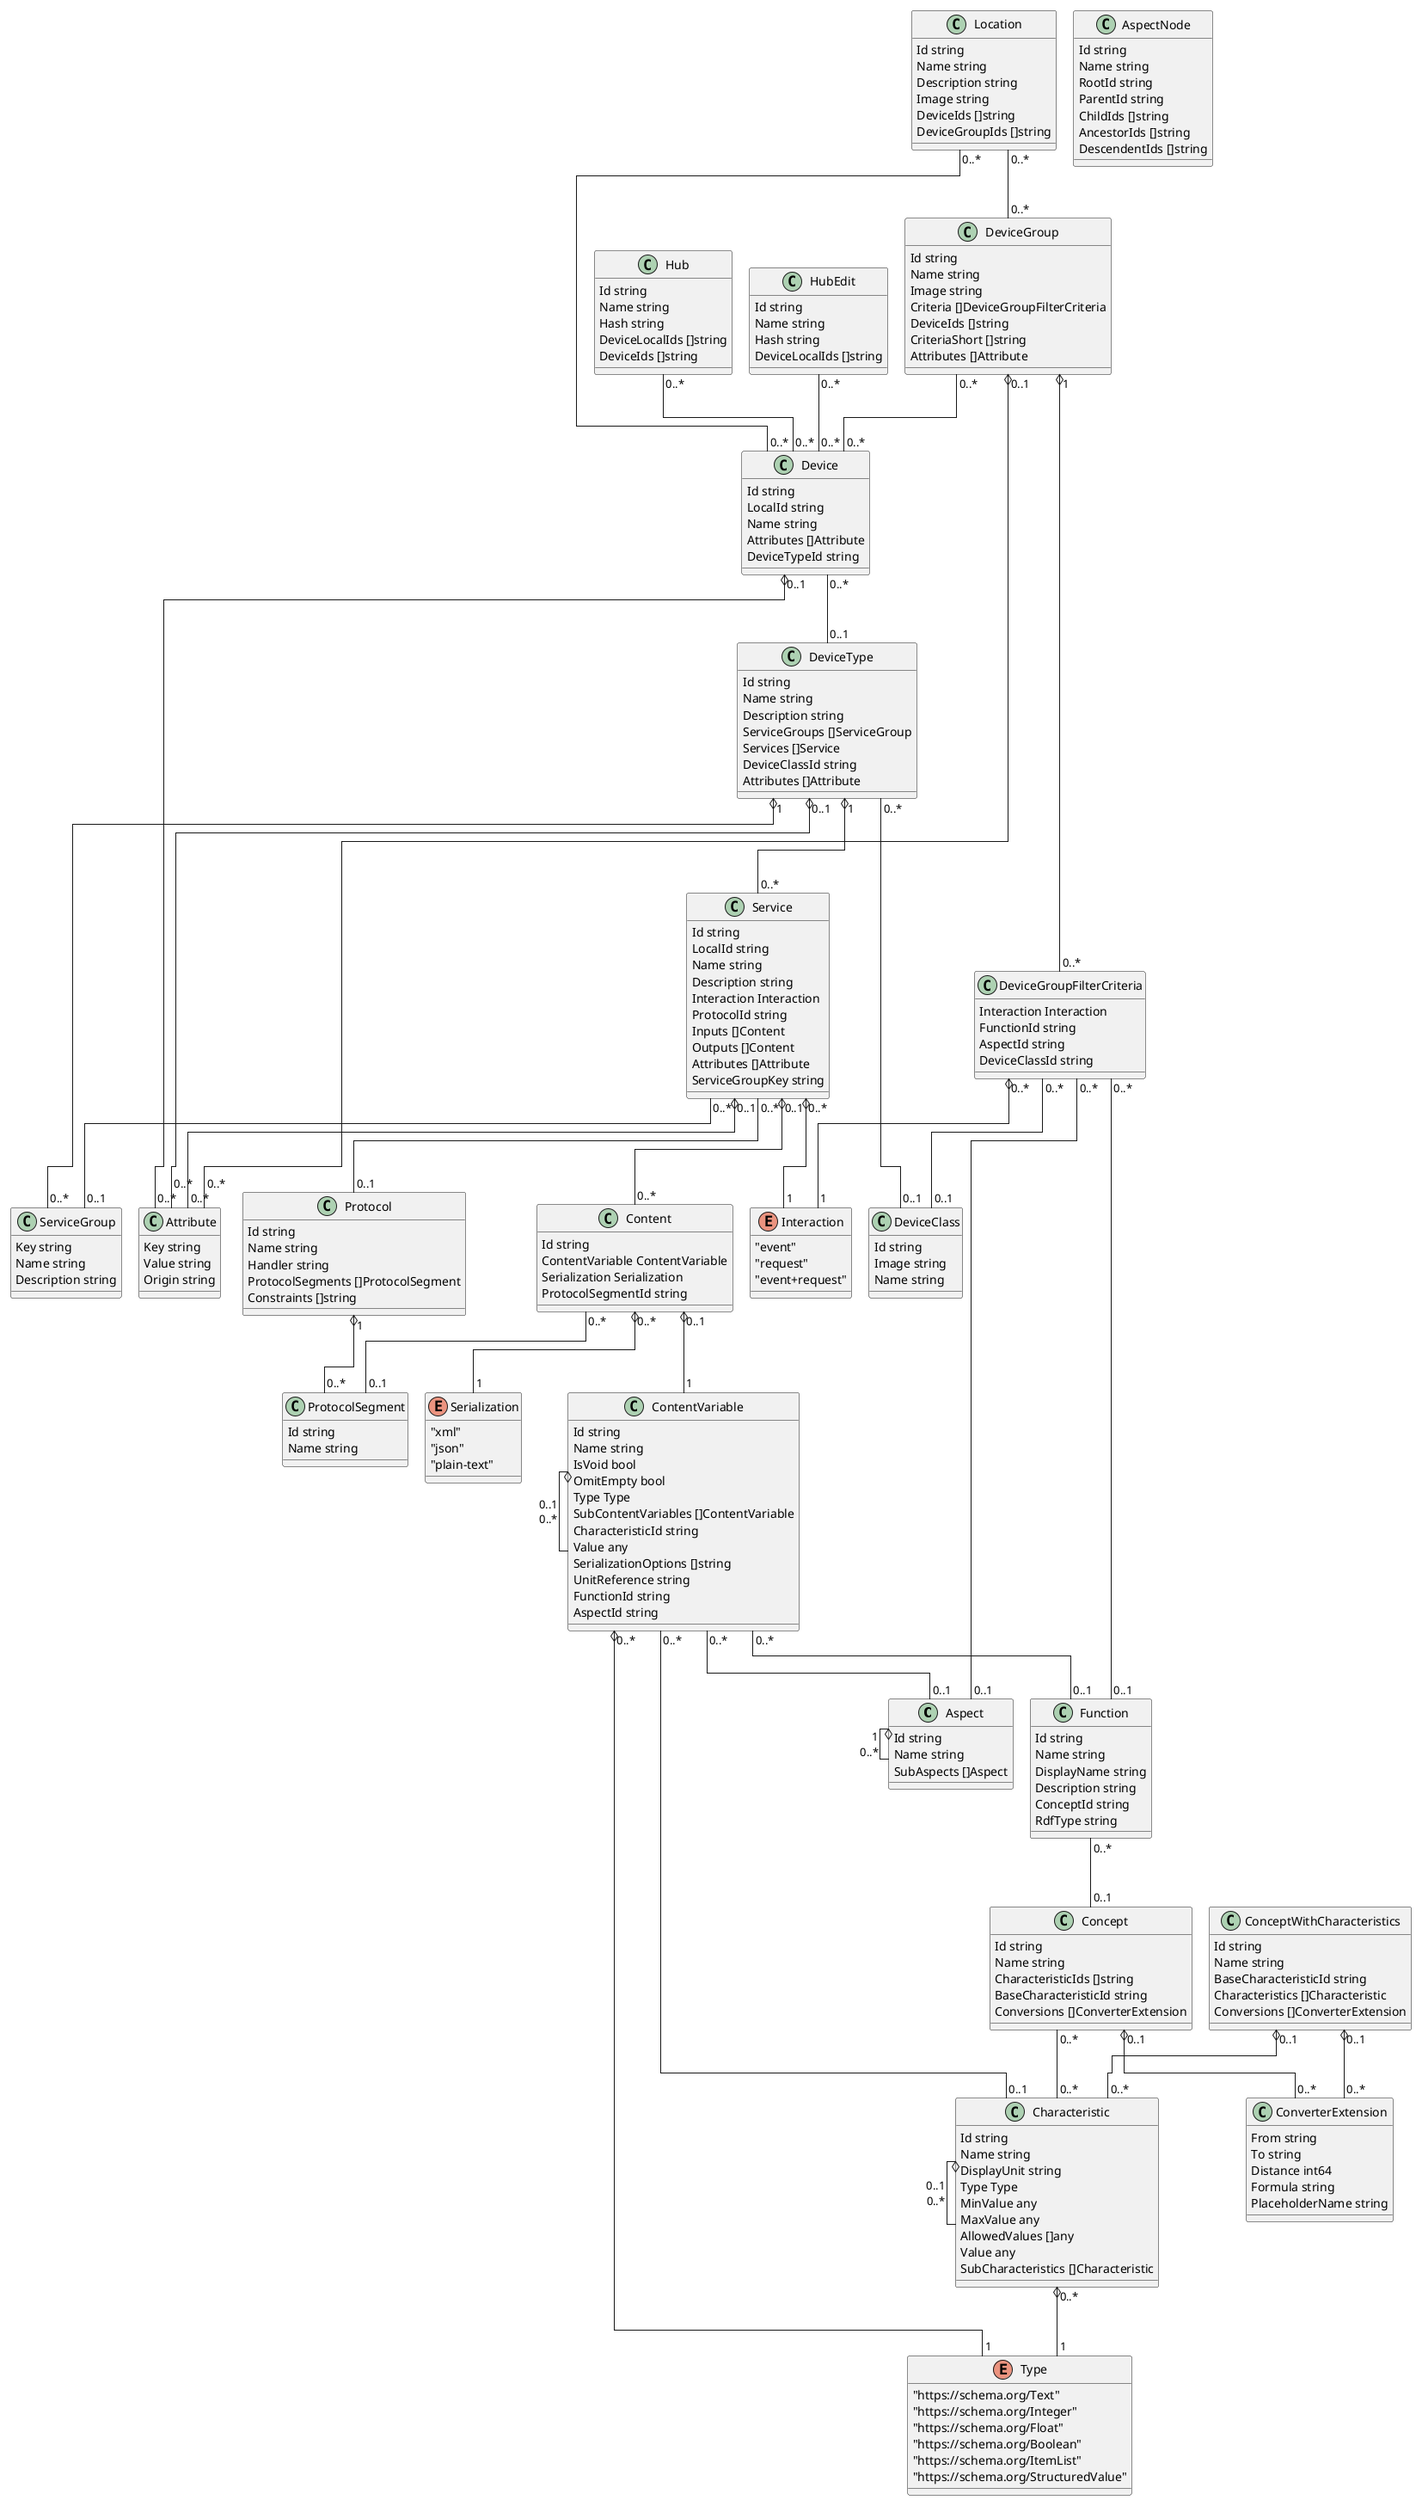 @startuml
!pragma layout elk


class Aspect {
Id string
Name string
SubAspects []Aspect
}
Aspect "1" o- "0..*" Aspect


class AspectNode {
Id string
Name string
RootId string
ParentId string
ChildIds []string
AncestorIds []string
DescendentIds []string
}



class Attribute {
Key string
Value string
Origin string
}



class Characteristic {
Id string
Name string
DisplayUnit string
Type Type
MinValue any
MaxValue any
AllowedValues []any
Value any
SubCharacteristics []Characteristic
}
Characteristic "0..1" o- "0..*" Characteristic
Characteristic "0..*" o- "1" Type


class Concept {
Id string
Name string
CharacteristicIds []string
BaseCharacteristicId string
Conversions []ConverterExtension
}
Concept "0..1" o- "0..*" ConverterExtension
Concept "0..*" - "0..*" Characteristic

class ConceptWithCharacteristics {
Id string
Name string
BaseCharacteristicId string
Characteristics []Characteristic
Conversions []ConverterExtension
}
ConceptWithCharacteristics "0..1" o- "0..*" Characteristic
ConceptWithCharacteristics "0..1" o- "0..*" ConverterExtension


class Content {
Id string
ContentVariable ContentVariable
Serialization Serialization
ProtocolSegmentId string
}
Content "0..1" o- "1" ContentVariable
Content "0..*" o- "1" Serialization
Content "0..*" - "0..1" ProtocolSegment

class ContentVariable {
Id string
Name string
IsVoid bool
OmitEmpty bool
Type Type
SubContentVariables []ContentVariable
CharacteristicId string
Value any
SerializationOptions []string
UnitReference string
FunctionId string
AspectId string
}
ContentVariable "0..1" o- "0..*" ContentVariable
ContentVariable "0..*" o- "1" Type
ContentVariable "0..*" - "0..1" Aspect
ContentVariable "0..*" - "0..1" Characteristic
ContentVariable "0..*" - "0..1" Function

class ConverterExtension {
From string
To string
Distance int64
Formula string
PlaceholderName string
}



class Device {
Id string
LocalId string
Name string
Attributes []Attribute
DeviceTypeId string
}
Device "0..1" o- "0..*" Attribute
Device "0..*" - "0..1" DeviceType

class DeviceClass {
Id string
Image string
Name string
}



class DeviceGroup {
Id string
Name string
Image string
Criteria []DeviceGroupFilterCriteria
DeviceIds []string
CriteriaShort []string
Attributes []Attribute
}
DeviceGroup "0..1" o- "0..*" Attribute
DeviceGroup "1" o- "0..*" DeviceGroupFilterCriteria
DeviceGroup "0..*" - "0..*" Device

class DeviceGroupFilterCriteria {
Interaction Interaction
FunctionId string
AspectId string
DeviceClassId string
}
DeviceGroupFilterCriteria "0..*" o- "1" Interaction
DeviceGroupFilterCriteria "0..*" - "0..1" Aspect
DeviceGroupFilterCriteria "0..*" - "0..1" DeviceClass
DeviceGroupFilterCriteria "0..*" - "0..1" Function

class DeviceType {
Id string
Name string
Description string
ServiceGroups []ServiceGroup
Services []Service
DeviceClassId string
Attributes []Attribute
}
DeviceType "0..1" o- "0..*" Attribute
DeviceType "1" o- "0..*" Service
DeviceType "1" o- "0..*" ServiceGroup
DeviceType "0..*" - "0..1" DeviceClass

class Function {
Id string
Name string
DisplayName string
Description string
ConceptId string
RdfType string
}

Function "0..*" - "0..1" Concept

class Hub {
Id string
Name string
Hash string
DeviceLocalIds []string
DeviceIds []string
}

Hub "0..*" - "0..*" Device

class HubEdit {
Id string
Name string
Hash string
DeviceLocalIds []string
}

HubEdit "0..*" - "0..*" Device

class Location {
Id string
Name string
Description string
Image string
DeviceIds []string
DeviceGroupIds []string
}

Location "0..*" - "0..*" Device
Location "0..*" - "0..*" DeviceGroup

class Protocol {
Id string
Name string
Handler string
ProtocolSegments []ProtocolSegment
Constraints []string
}
Protocol "1" o- "0..*" ProtocolSegment


class ProtocolSegment {
Id string
Name string
}



class Service {
Id string
LocalId string
Name string
Description string
Interaction Interaction
ProtocolId string
Inputs []Content
Outputs []Content
Attributes []Attribute
ServiceGroupKey string
}
Service "0..1" o- "0..*" Attribute
Service "0..1" o- "0..*" Content
Service "0..*" o- "1" Interaction
Service "0..*" - "0..1" Protocol
Service "0..*" - "0..1" ServiceGroup

class ServiceGroup {
Key string
Name string
Description string
}



enum Interaction {
		"event"
"request"
"event+request"
	}
enum Serialization {
		"xml"
"json"
"plain-text"
	}
enum Type {
		"https://schema.org/Text"
"https://schema.org/Integer"
"https://schema.org/Float"
"https://schema.org/Boolean"
"https://schema.org/ItemList"
"https://schema.org/StructuredValue"
	}

@enduml